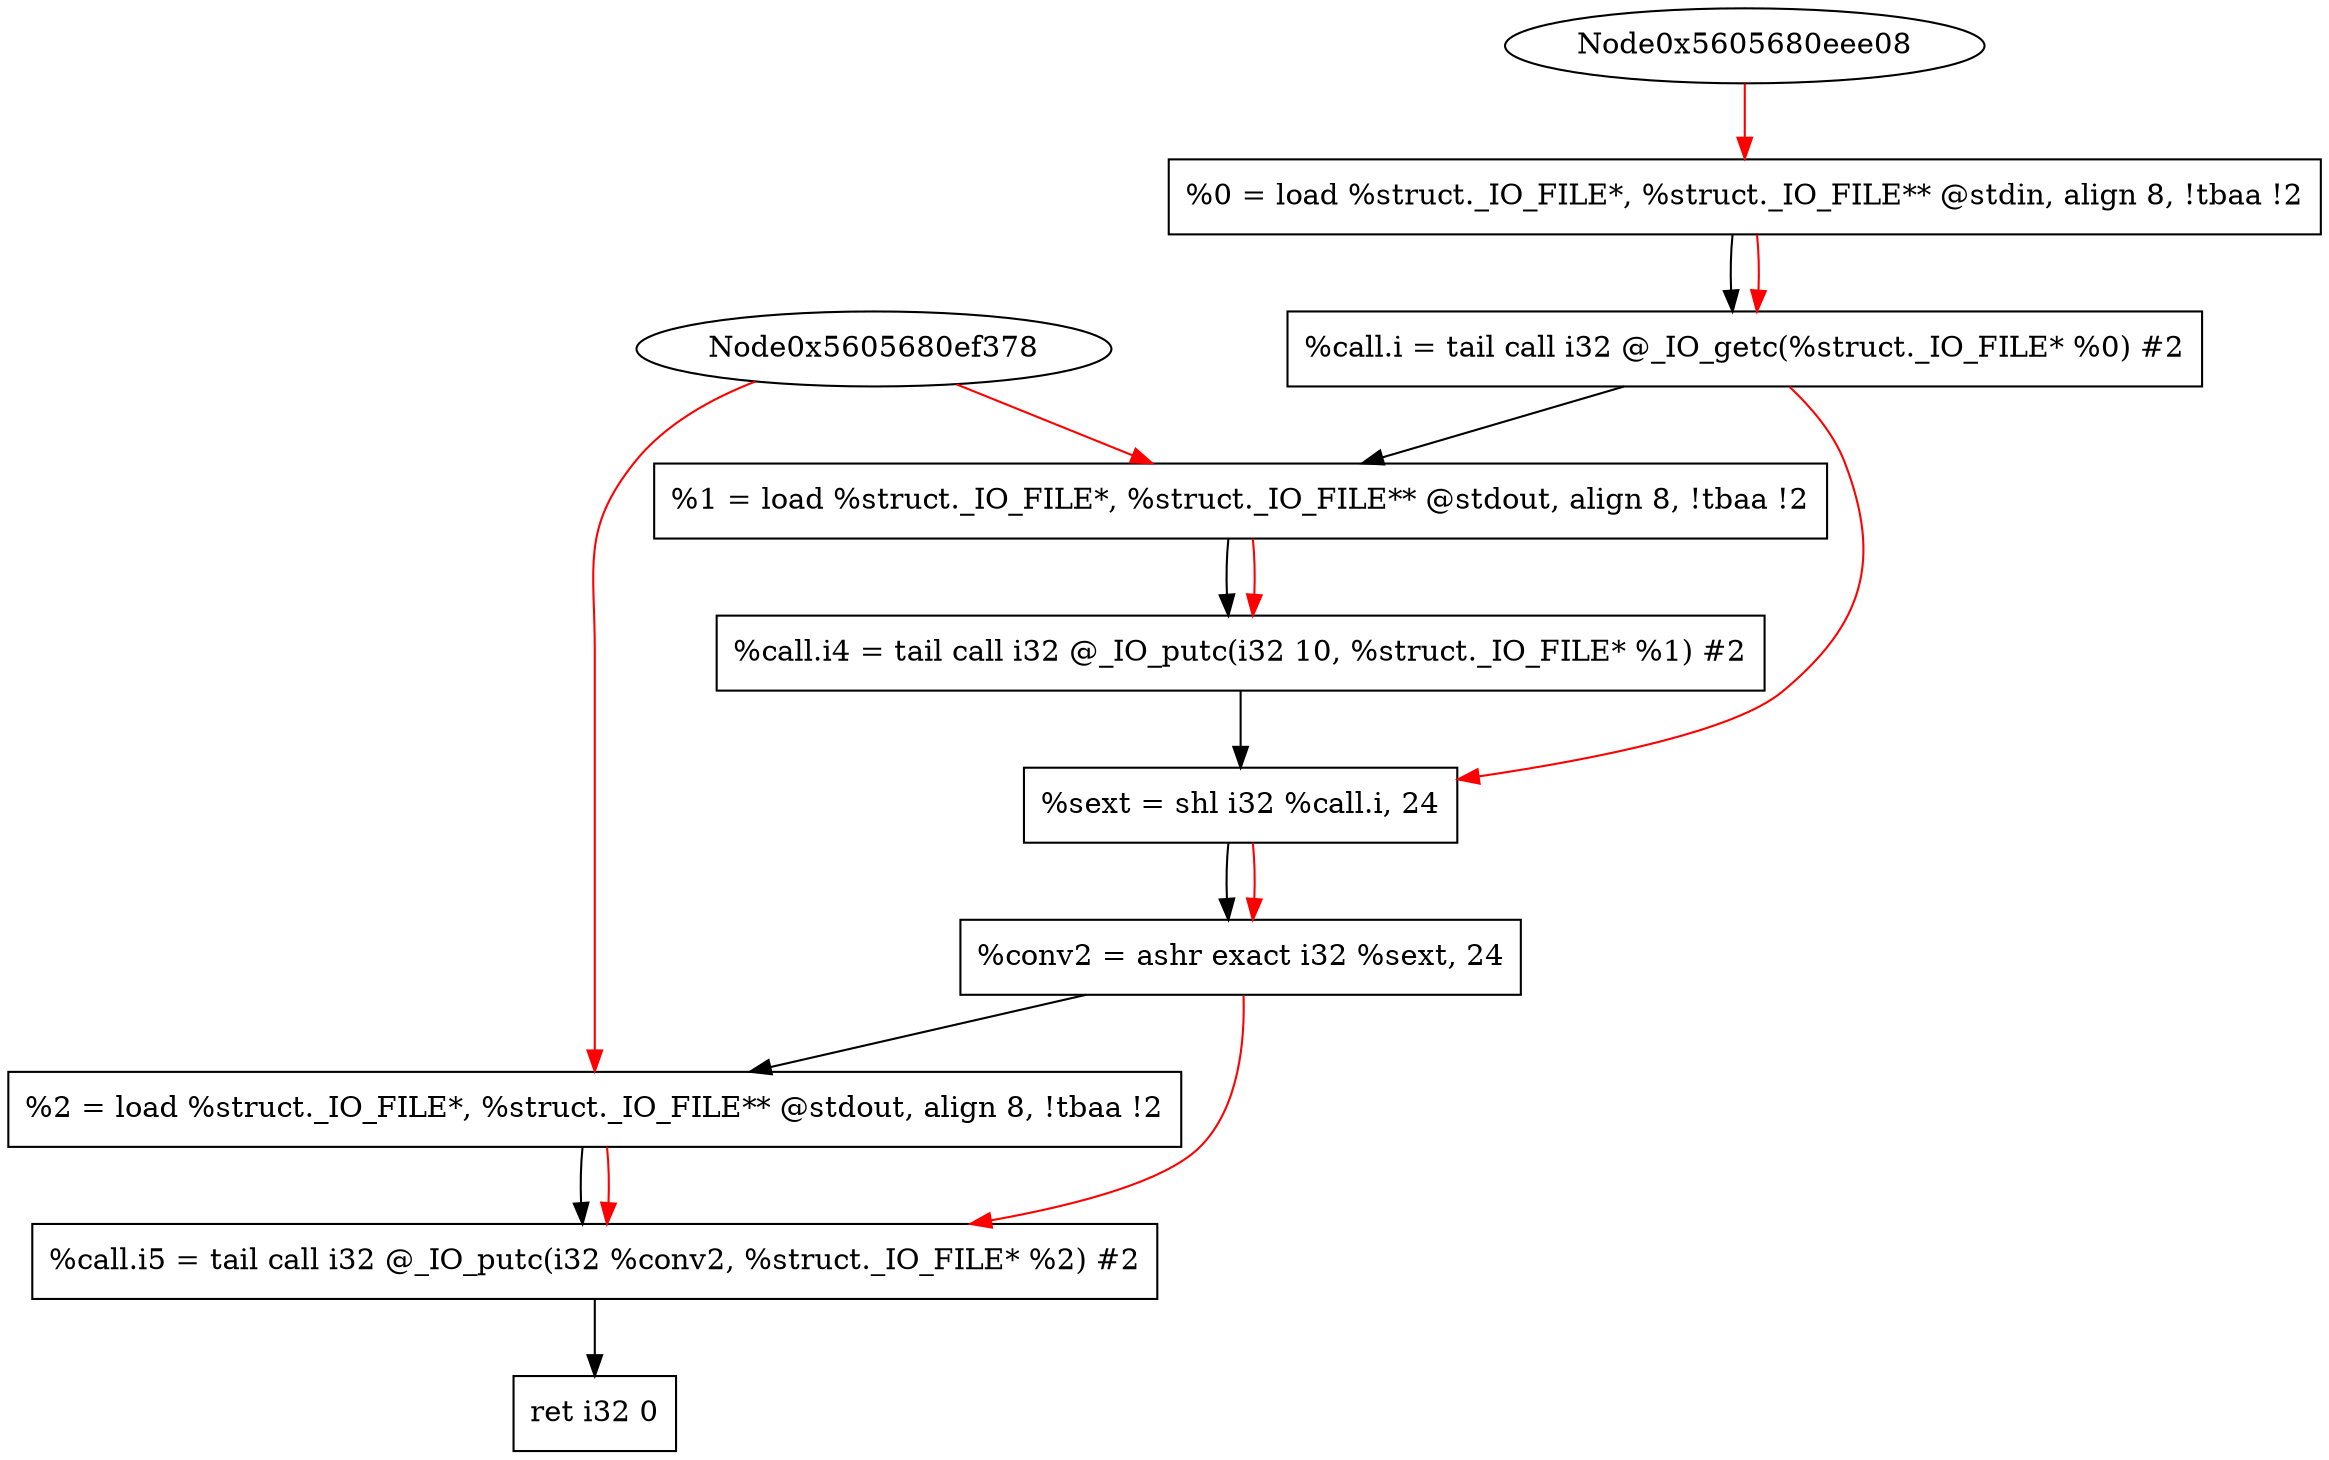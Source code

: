 digraph "CDFG for'func' function" {
	Node0x5605680ef628[shape=record, label="  %0 = load %struct._IO_FILE*, %struct._IO_FILE** @stdin, align 8, !tbaa !2"];
	Node0x5605680f0670[shape=record, label="  %call.i = tail call i32 @_IO_getc(%struct._IO_FILE* %0) #2"];
	Node0x5605680f0728[shape=record, label="  %1 = load %struct._IO_FILE*, %struct._IO_FILE** @stdout, align 8, !tbaa !2"];
	Node0x5605680f1528[shape=record, label="  %call.i4 = tail call i32 @_IO_putc(i32 10, %struct._IO_FILE* %1) #2"];
	Node0x5605680f1630[shape=record, label="  %sext = shl i32 %call.i, 24"];
	Node0x5605680f16a0[shape=record, label="  %conv2 = ashr exact i32 %sext, 24"];
	Node0x5605680f1718[shape=record, label="  %2 = load %struct._IO_FILE*, %struct._IO_FILE** @stdout, align 8, !tbaa !2"];
	Node0x5605680f1818[shape=record, label="  %call.i5 = tail call i32 @_IO_putc(i32 %conv2, %struct._IO_FILE* %2) #2"];
	Node0x5605680f1908[shape=record, label="  ret i32 0"];
	Node0x5605680ef628 -> Node0x5605680f0670
	Node0x5605680f0670 -> Node0x5605680f0728
	Node0x5605680f0728 -> Node0x5605680f1528
	Node0x5605680f1528 -> Node0x5605680f1630
	Node0x5605680f1630 -> Node0x5605680f16a0
	Node0x5605680f16a0 -> Node0x5605680f1718
	Node0x5605680f1718 -> Node0x5605680f1818
	Node0x5605680f1818 -> Node0x5605680f1908
edge [color=red]
	Node0x5605680eee08 -> Node0x5605680ef628
	Node0x5605680ef628 -> Node0x5605680f0670
	Node0x5605680ef378 -> Node0x5605680f0728
	Node0x5605680f0728 -> Node0x5605680f1528
	Node0x5605680f0670 -> Node0x5605680f1630
	Node0x5605680f1630 -> Node0x5605680f16a0
	Node0x5605680ef378 -> Node0x5605680f1718
	Node0x5605680f16a0 -> Node0x5605680f1818
	Node0x5605680f1718 -> Node0x5605680f1818
}
